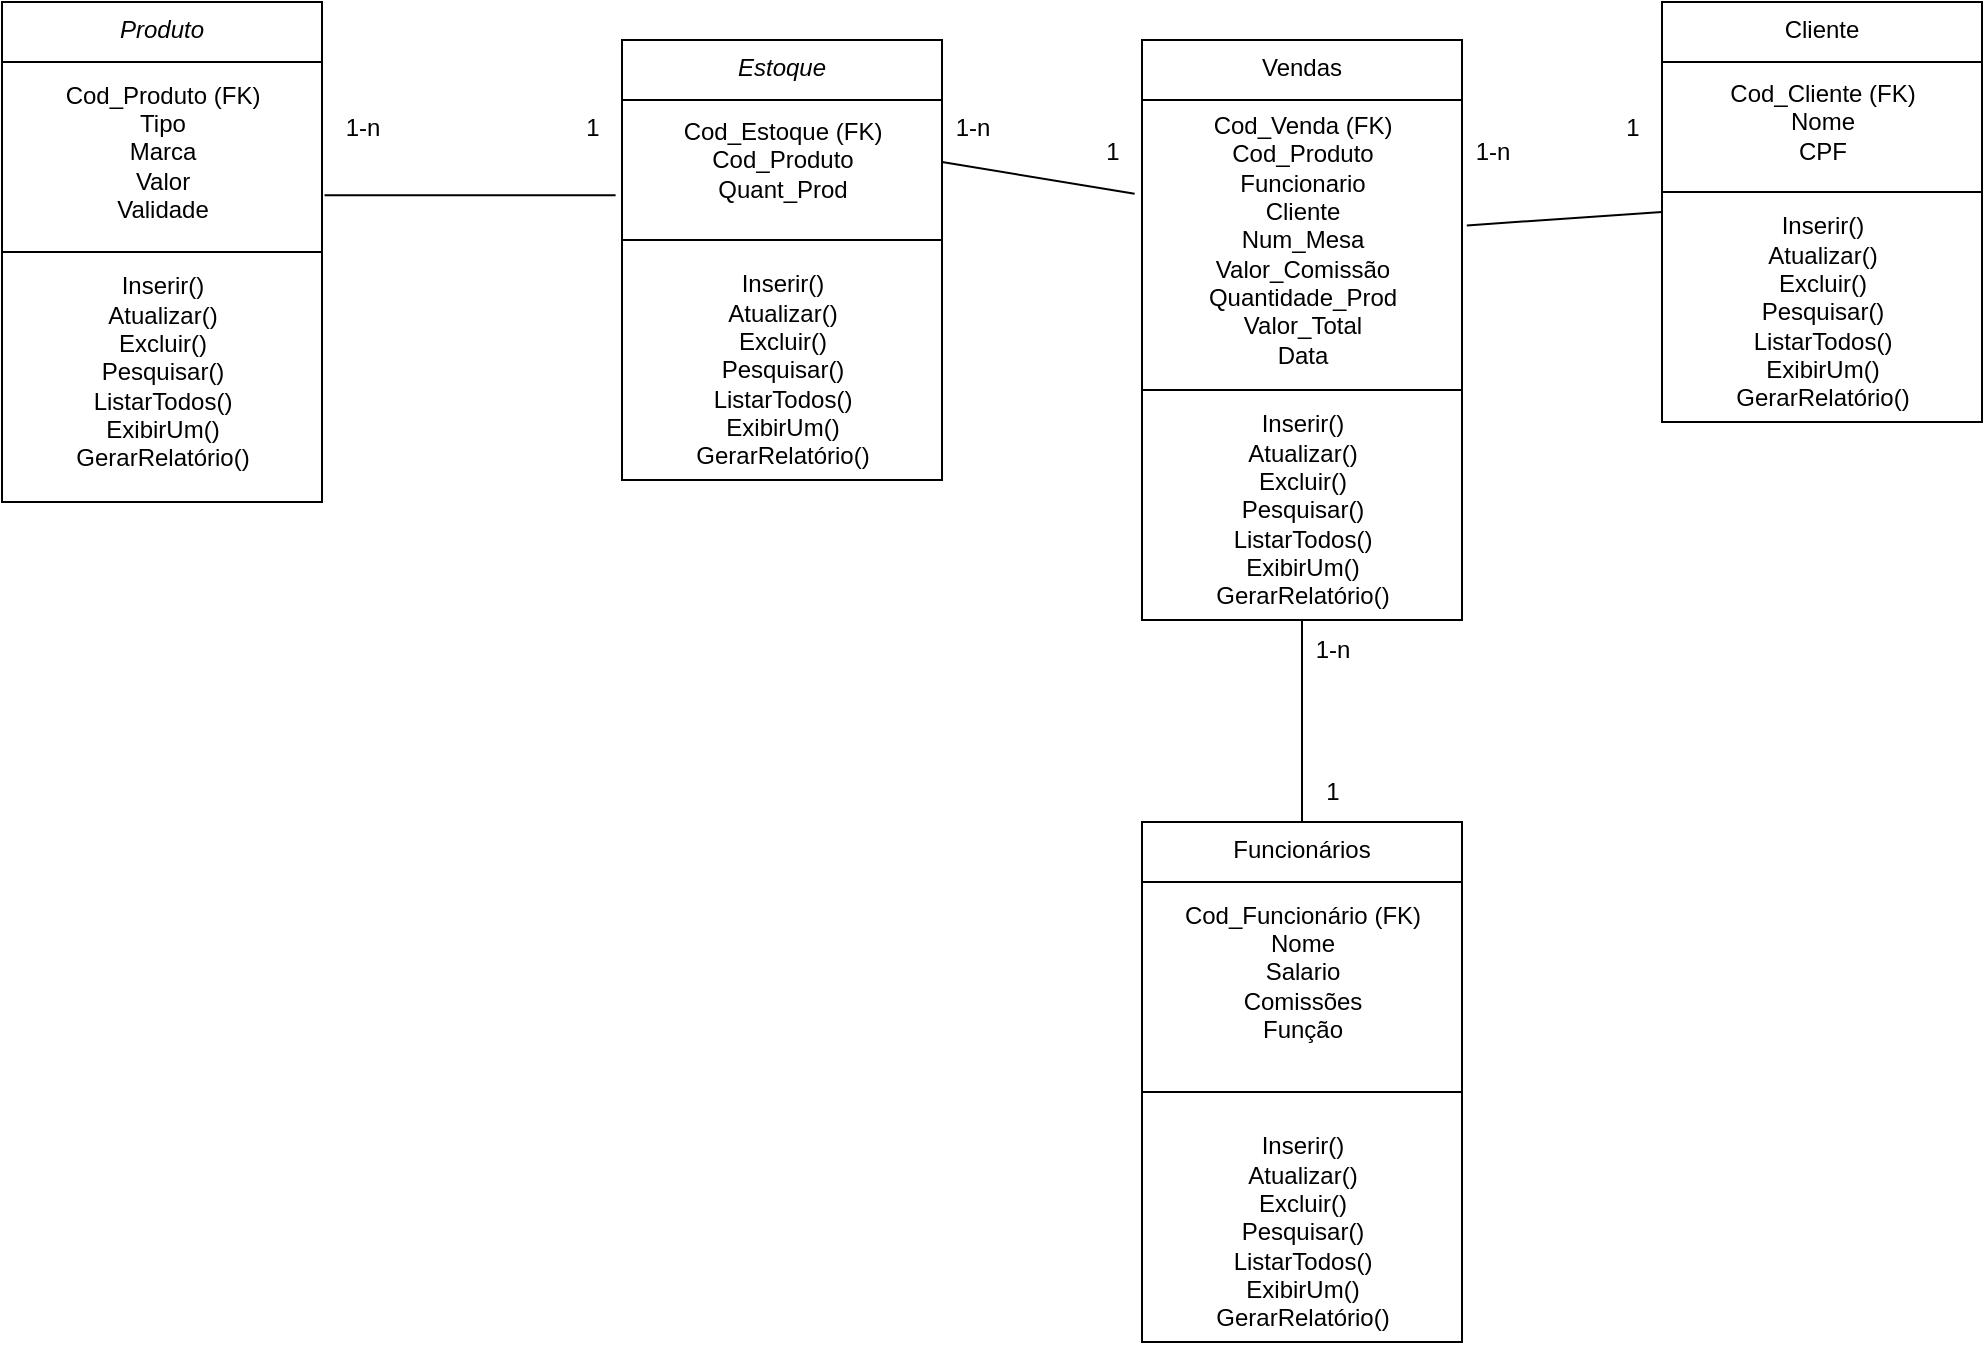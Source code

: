 <mxfile version="21.1.7" type="github">
  <diagram id="C5RBs43oDa-KdzZeNtuy" name="Page-1">
    <mxGraphModel dx="2220" dy="758" grid="1" gridSize="10" guides="1" tooltips="1" connect="1" arrows="1" fold="1" page="1" pageScale="1" pageWidth="827" pageHeight="1169" math="0" shadow="0">
      <root>
        <mxCell id="WIyWlLk6GJQsqaUBKTNV-0" />
        <mxCell id="WIyWlLk6GJQsqaUBKTNV-1" parent="WIyWlLk6GJQsqaUBKTNV-0" />
        <mxCell id="zkfFHV4jXpPFQw0GAbJ--0" value="Estoque" style="swimlane;fontStyle=2;align=center;verticalAlign=top;childLayout=stackLayout;horizontal=1;startSize=30;horizontalStack=0;resizeParent=1;resizeLast=0;collapsible=1;marginBottom=0;rounded=0;shadow=0;strokeWidth=1;" parent="WIyWlLk6GJQsqaUBKTNV-1" vertex="1">
          <mxGeometry x="-280" y="189" width="160" height="220" as="geometry">
            <mxRectangle x="230" y="140" width="160" height="26" as="alternateBounds" />
          </mxGeometry>
        </mxCell>
        <mxCell id="6aVXK2lGbQ_7_WUpOdlM-22" value="Cod_Estoque (FK)&lt;br&gt;Cod_Produto&lt;br&gt;Quant_Prod" style="text;html=1;align=center;verticalAlign=middle;resizable=0;points=[];autosize=1;strokeColor=none;fillColor=none;" parent="zkfFHV4jXpPFQw0GAbJ--0" vertex="1">
          <mxGeometry y="30" width="160" height="60" as="geometry" />
        </mxCell>
        <mxCell id="zkfFHV4jXpPFQw0GAbJ--4" value="" style="line;html=1;strokeWidth=1;align=left;verticalAlign=middle;spacingTop=-1;spacingLeft=3;spacingRight=3;rotatable=0;labelPosition=right;points=[];portConstraint=eastwest;" parent="zkfFHV4jXpPFQw0GAbJ--0" vertex="1">
          <mxGeometry y="90" width="160" height="20" as="geometry" />
        </mxCell>
        <mxCell id="6aVXK2lGbQ_7_WUpOdlM-23" value="Inserir()&lt;br&gt;Atualizar()&lt;br&gt;Excluir()&lt;br&gt;Pesquisar()&lt;br&gt;ListarTodos()&lt;br&gt;ExibirUm()&lt;br&gt;GerarRelatório()" style="text;html=1;align=center;verticalAlign=middle;resizable=0;points=[];autosize=1;strokeColor=none;fillColor=none;" parent="zkfFHV4jXpPFQw0GAbJ--0" vertex="1">
          <mxGeometry y="110" width="160" height="110" as="geometry" />
        </mxCell>
        <mxCell id="zkfFHV4jXpPFQw0GAbJ--6" value="Funcionários" style="swimlane;fontStyle=0;align=center;verticalAlign=top;childLayout=stackLayout;horizontal=1;startSize=30;horizontalStack=0;resizeParent=1;resizeLast=0;collapsible=1;marginBottom=0;rounded=0;shadow=0;strokeWidth=1;" parent="WIyWlLk6GJQsqaUBKTNV-1" vertex="1">
          <mxGeometry x="-20" y="580" width="160" height="260" as="geometry">
            <mxRectangle x="130" y="380" width="160" height="26" as="alternateBounds" />
          </mxGeometry>
        </mxCell>
        <mxCell id="6aVXK2lGbQ_7_WUpOdlM-28" value="Cod_Funcionário (FK)&lt;br&gt;Nome&lt;br&gt;Salario&lt;br&gt;Comissões&lt;br&gt;Função" style="text;html=1;align=center;verticalAlign=middle;resizable=0;points=[];autosize=1;strokeColor=none;fillColor=none;" parent="zkfFHV4jXpPFQw0GAbJ--6" vertex="1">
          <mxGeometry y="30" width="160" height="90" as="geometry" />
        </mxCell>
        <mxCell id="zkfFHV4jXpPFQw0GAbJ--9" value="" style="line;html=1;strokeWidth=1;align=left;verticalAlign=middle;spacingTop=-1;spacingLeft=3;spacingRight=3;rotatable=0;labelPosition=right;points=[];portConstraint=eastwest;" parent="zkfFHV4jXpPFQw0GAbJ--6" vertex="1">
          <mxGeometry y="120" width="160" height="30" as="geometry" />
        </mxCell>
        <mxCell id="6aVXK2lGbQ_7_WUpOdlM-27" value="Inserir()&lt;br&gt;Atualizar()&lt;br&gt;Excluir()&lt;br&gt;Pesquisar()&lt;br&gt;ListarTodos()&lt;br&gt;ExibirUm()&lt;br&gt;GerarRelatório()" style="text;html=1;align=center;verticalAlign=middle;resizable=0;points=[];autosize=1;strokeColor=none;fillColor=none;" parent="zkfFHV4jXpPFQw0GAbJ--6" vertex="1">
          <mxGeometry y="150" width="160" height="110" as="geometry" />
        </mxCell>
        <mxCell id="zkfFHV4jXpPFQw0GAbJ--13" value="Cliente" style="swimlane;fontStyle=0;align=center;verticalAlign=top;childLayout=stackLayout;horizontal=1;startSize=30;horizontalStack=0;resizeParent=1;resizeLast=0;collapsible=1;marginBottom=0;rounded=0;shadow=0;strokeWidth=1;" parent="WIyWlLk6GJQsqaUBKTNV-1" vertex="1">
          <mxGeometry x="240" y="170" width="160" height="210" as="geometry">
            <mxRectangle x="340" y="380" width="170" height="26" as="alternateBounds" />
          </mxGeometry>
        </mxCell>
        <mxCell id="6aVXK2lGbQ_7_WUpOdlM-26" value="Cod_Cliente (FK)&lt;br&gt;Nome&lt;br&gt;CPF&lt;br&gt;" style="text;html=1;align=center;verticalAlign=middle;resizable=0;points=[];autosize=1;strokeColor=none;fillColor=none;" parent="zkfFHV4jXpPFQw0GAbJ--13" vertex="1">
          <mxGeometry y="30" width="160" height="60" as="geometry" />
        </mxCell>
        <mxCell id="zkfFHV4jXpPFQw0GAbJ--15" value="" style="line;html=1;strokeWidth=1;align=left;verticalAlign=middle;spacingTop=-1;spacingLeft=3;spacingRight=3;rotatable=0;labelPosition=right;points=[];portConstraint=eastwest;" parent="zkfFHV4jXpPFQw0GAbJ--13" vertex="1">
          <mxGeometry y="90" width="160" height="10" as="geometry" />
        </mxCell>
        <mxCell id="6aVXK2lGbQ_7_WUpOdlM-25" value="Inserir()&lt;br&gt;Atualizar()&lt;br&gt;Excluir()&lt;br&gt;Pesquisar()&lt;br&gt;ListarTodos()&lt;br&gt;ExibirUm()&lt;br&gt;GerarRelatório()" style="text;html=1;align=center;verticalAlign=middle;resizable=0;points=[];autosize=1;strokeColor=none;fillColor=none;" parent="zkfFHV4jXpPFQw0GAbJ--13" vertex="1">
          <mxGeometry y="100" width="160" height="110" as="geometry" />
        </mxCell>
        <mxCell id="zkfFHV4jXpPFQw0GAbJ--17" value="Vendas" style="swimlane;fontStyle=0;align=center;verticalAlign=top;childLayout=stackLayout;horizontal=1;startSize=30;horizontalStack=0;resizeParent=1;resizeLast=0;collapsible=1;marginBottom=0;rounded=0;shadow=0;strokeWidth=1;" parent="WIyWlLk6GJQsqaUBKTNV-1" vertex="1">
          <mxGeometry x="-20" y="189" width="160" height="290" as="geometry">
            <mxRectangle x="550" y="140" width="160" height="26" as="alternateBounds" />
          </mxGeometry>
        </mxCell>
        <mxCell id="6aVXK2lGbQ_7_WUpOdlM-19" value="Cod_Venda (FK)&lt;br&gt;Cod_Produto&lt;br&gt;Funcionario&lt;br&gt;Cliente&lt;br&gt;Num_Mesa&lt;br&gt;Valor_Comissão&lt;br&gt;Quantidade_Prod&lt;br&gt;Valor_Total&lt;br&gt;Data" style="text;html=1;align=center;verticalAlign=middle;resizable=0;points=[];autosize=1;strokeColor=none;fillColor=none;" parent="zkfFHV4jXpPFQw0GAbJ--17" vertex="1">
          <mxGeometry y="30" width="160" height="140" as="geometry" />
        </mxCell>
        <mxCell id="zkfFHV4jXpPFQw0GAbJ--23" value="" style="line;html=1;strokeWidth=1;align=left;verticalAlign=middle;spacingTop=-1;spacingLeft=3;spacingRight=3;rotatable=0;labelPosition=right;points=[];portConstraint=eastwest;" parent="zkfFHV4jXpPFQw0GAbJ--17" vertex="1">
          <mxGeometry y="170" width="160" height="10" as="geometry" />
        </mxCell>
        <mxCell id="6aVXK2lGbQ_7_WUpOdlM-21" value="Inserir()&lt;br&gt;Atualizar()&lt;br&gt;Excluir()&lt;br&gt;Pesquisar()&lt;br&gt;ListarTodos()&lt;br&gt;ExibirUm()&lt;br&gt;GerarRelatório()" style="text;html=1;align=center;verticalAlign=middle;resizable=0;points=[];autosize=1;strokeColor=none;fillColor=none;" parent="zkfFHV4jXpPFQw0GAbJ--17" vertex="1">
          <mxGeometry y="180" width="160" height="110" as="geometry" />
        </mxCell>
        <mxCell id="6aVXK2lGbQ_7_WUpOdlM-7" value="" style="endArrow=none;html=1;rounded=0;exitX=0.5;exitY=0;exitDx=0;exitDy=0;entryX=0.5;entryY=1;entryDx=0;entryDy=0;" parent="WIyWlLk6GJQsqaUBKTNV-1" source="zkfFHV4jXpPFQw0GAbJ--6" target="zkfFHV4jXpPFQw0GAbJ--17" edge="1">
          <mxGeometry width="50" height="50" relative="1" as="geometry">
            <mxPoint x="40" y="390" as="sourcePoint" />
            <mxPoint x="90" y="340" as="targetPoint" />
          </mxGeometry>
        </mxCell>
        <mxCell id="6aVXK2lGbQ_7_WUpOdlM-8" value="" style="endArrow=none;html=1;rounded=0;exitX=-0.023;exitY=0.335;exitDx=0;exitDy=0;exitPerimeter=0;" parent="WIyWlLk6GJQsqaUBKTNV-1" source="6aVXK2lGbQ_7_WUpOdlM-19" edge="1">
          <mxGeometry width="50" height="50" relative="1" as="geometry">
            <mxPoint x="70" y="420" as="sourcePoint" />
            <mxPoint x="-120" y="250" as="targetPoint" />
          </mxGeometry>
        </mxCell>
        <mxCell id="6aVXK2lGbQ_7_WUpOdlM-9" value="" style="endArrow=none;html=1;rounded=0;exitX=0;exitY=0.5;exitDx=0;exitDy=0;entryX=1.015;entryY=0.448;entryDx=0;entryDy=0;entryPerimeter=0;" parent="WIyWlLk6GJQsqaUBKTNV-1" source="zkfFHV4jXpPFQw0GAbJ--13" target="6aVXK2lGbQ_7_WUpOdlM-19" edge="1">
          <mxGeometry width="50" height="50" relative="1" as="geometry">
            <mxPoint x="-10" y="259" as="sourcePoint" />
            <mxPoint x="-110" y="260" as="targetPoint" />
            <Array as="points" />
          </mxGeometry>
        </mxCell>
        <mxCell id="6aVXK2lGbQ_7_WUpOdlM-10" value="1" style="text;html=1;align=center;verticalAlign=middle;resizable=0;points=[];autosize=1;strokeColor=none;fillColor=none;" parent="WIyWlLk6GJQsqaUBKTNV-1" vertex="1">
          <mxGeometry x="-50" y="230" width="30" height="30" as="geometry" />
        </mxCell>
        <mxCell id="6aVXK2lGbQ_7_WUpOdlM-11" value="1-n" style="text;html=1;align=center;verticalAlign=middle;resizable=0;points=[];autosize=1;strokeColor=none;fillColor=none;" parent="WIyWlLk6GJQsqaUBKTNV-1" vertex="1">
          <mxGeometry x="55" y="479" width="40" height="30" as="geometry" />
        </mxCell>
        <mxCell id="6aVXK2lGbQ_7_WUpOdlM-12" value="1-n" style="text;html=1;align=center;verticalAlign=middle;resizable=0;points=[];autosize=1;strokeColor=none;fillColor=none;" parent="WIyWlLk6GJQsqaUBKTNV-1" vertex="1">
          <mxGeometry x="135" y="230" width="40" height="30" as="geometry" />
        </mxCell>
        <mxCell id="6aVXK2lGbQ_7_WUpOdlM-13" value="1" style="text;html=1;align=center;verticalAlign=middle;resizable=0;points=[];autosize=1;strokeColor=none;fillColor=none;" parent="WIyWlLk6GJQsqaUBKTNV-1" vertex="1">
          <mxGeometry x="210" y="218" width="30" height="30" as="geometry" />
        </mxCell>
        <mxCell id="6aVXK2lGbQ_7_WUpOdlM-15" value="1-n" style="text;html=1;align=center;verticalAlign=middle;resizable=0;points=[];autosize=1;strokeColor=none;fillColor=none;" parent="WIyWlLk6GJQsqaUBKTNV-1" vertex="1">
          <mxGeometry x="-125" y="218" width="40" height="30" as="geometry" />
        </mxCell>
        <mxCell id="6aVXK2lGbQ_7_WUpOdlM-29" value="1" style="text;html=1;align=center;verticalAlign=middle;resizable=0;points=[];autosize=1;strokeColor=none;fillColor=none;" parent="WIyWlLk6GJQsqaUBKTNV-1" vertex="1">
          <mxGeometry x="60" y="550" width="30" height="30" as="geometry" />
        </mxCell>
        <mxCell id="6aVXK2lGbQ_7_WUpOdlM-30" value="Produto" style="swimlane;fontStyle=2;align=center;verticalAlign=top;childLayout=stackLayout;horizontal=1;startSize=30;horizontalStack=0;resizeParent=1;resizeLast=0;collapsible=1;marginBottom=0;rounded=0;shadow=0;strokeWidth=1;" parent="WIyWlLk6GJQsqaUBKTNV-1" vertex="1">
          <mxGeometry x="-590" y="170" width="160" height="250" as="geometry">
            <mxRectangle x="230" y="140" width="160" height="26" as="alternateBounds" />
          </mxGeometry>
        </mxCell>
        <mxCell id="6aVXK2lGbQ_7_WUpOdlM-31" value="Cod_Produto (FK)&lt;br&gt;Tipo&lt;br&gt;Marca&lt;br&gt;Valor&lt;br&gt;Validade" style="text;html=1;align=center;verticalAlign=middle;resizable=0;points=[];autosize=1;strokeColor=none;fillColor=none;" parent="6aVXK2lGbQ_7_WUpOdlM-30" vertex="1">
          <mxGeometry y="30" width="160" height="90" as="geometry" />
        </mxCell>
        <mxCell id="6aVXK2lGbQ_7_WUpOdlM-32" value="" style="line;html=1;strokeWidth=1;align=left;verticalAlign=middle;spacingTop=-1;spacingLeft=3;spacingRight=3;rotatable=0;labelPosition=right;points=[];portConstraint=eastwest;" parent="6aVXK2lGbQ_7_WUpOdlM-30" vertex="1">
          <mxGeometry y="120" width="160" height="10" as="geometry" />
        </mxCell>
        <mxCell id="6aVXK2lGbQ_7_WUpOdlM-33" value="Inserir()&lt;br&gt;Atualizar()&lt;br&gt;Excluir()&lt;br&gt;Pesquisar()&lt;br&gt;ListarTodos()&lt;br&gt;ExibirUm()&lt;br&gt;GerarRelatório()" style="text;html=1;align=center;verticalAlign=middle;resizable=0;points=[];autosize=1;strokeColor=none;fillColor=none;" parent="6aVXK2lGbQ_7_WUpOdlM-30" vertex="1">
          <mxGeometry y="130" width="160" height="110" as="geometry" />
        </mxCell>
        <mxCell id="6aVXK2lGbQ_7_WUpOdlM-34" value="" style="endArrow=none;html=1;rounded=0;exitX=1.008;exitY=0.74;exitDx=0;exitDy=0;exitPerimeter=0;entryX=-0.02;entryY=0.794;entryDx=0;entryDy=0;entryPerimeter=0;" parent="WIyWlLk6GJQsqaUBKTNV-1" source="6aVXK2lGbQ_7_WUpOdlM-31" target="6aVXK2lGbQ_7_WUpOdlM-22" edge="1">
          <mxGeometry width="50" height="50" relative="1" as="geometry">
            <mxPoint x="-340" y="270" as="sourcePoint" />
            <mxPoint x="-290" y="220" as="targetPoint" />
          </mxGeometry>
        </mxCell>
        <mxCell id="6aVXK2lGbQ_7_WUpOdlM-35" value="1-n" style="text;html=1;align=center;verticalAlign=middle;resizable=0;points=[];autosize=1;strokeColor=none;fillColor=none;" parent="WIyWlLk6GJQsqaUBKTNV-1" vertex="1">
          <mxGeometry x="-430" y="218" width="40" height="30" as="geometry" />
        </mxCell>
        <mxCell id="6aVXK2lGbQ_7_WUpOdlM-36" value="1" style="text;html=1;align=center;verticalAlign=middle;resizable=0;points=[];autosize=1;strokeColor=none;fillColor=none;" parent="WIyWlLk6GJQsqaUBKTNV-1" vertex="1">
          <mxGeometry x="-310" y="218" width="30" height="30" as="geometry" />
        </mxCell>
      </root>
    </mxGraphModel>
  </diagram>
</mxfile>
